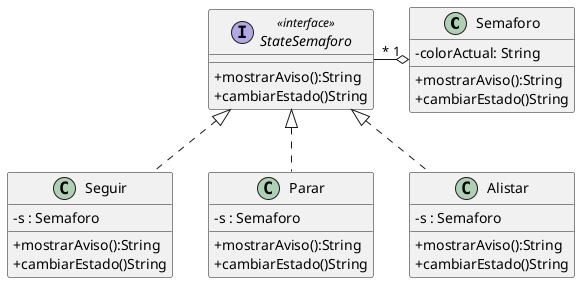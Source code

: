@startuml
skinparam classAttributeIconSize 0

class Semaforo{
- colorActual: String
+ mostrarAviso():String
+ cambiarEstado()String
}

interface StateSemaforo <<interface>>{
+ mostrarAviso():String
+ cambiarEstado()String
}
class Seguir implements  StateSemaforo{
- s : Semaforo
+ mostrarAviso():String
+ cambiarEstado()String
}
class Parar implements  StateSemaforo{
- s : Semaforo
+ mostrarAviso():String
+ cambiarEstado()String
}
class Alistar implements  StateSemaforo{
- s : Semaforo
+ mostrarAviso():String
+ cambiarEstado()String
}

Semaforo "1" o-l  "*" StateSemaforo

@enduml